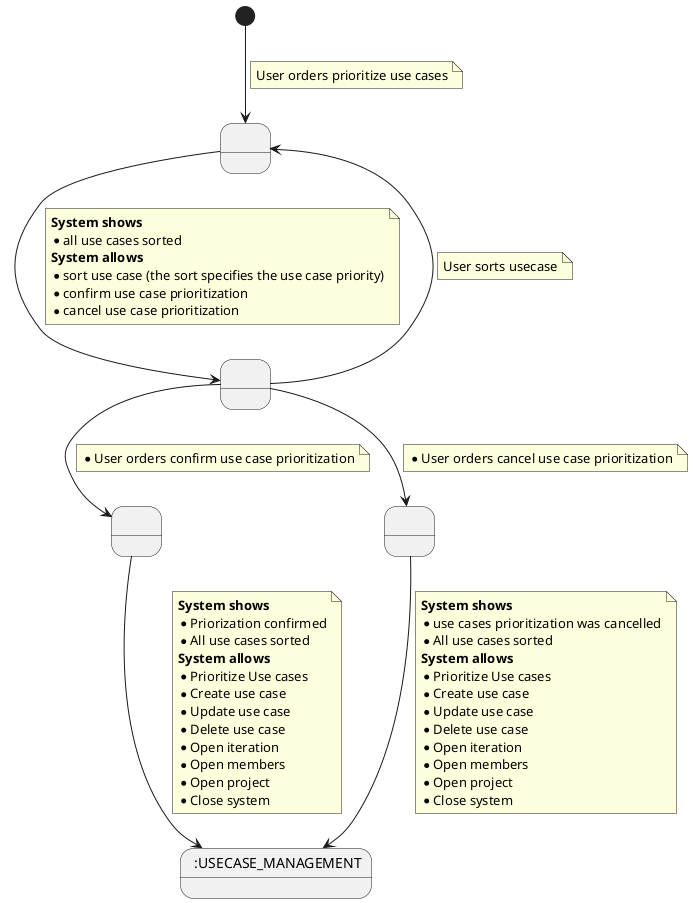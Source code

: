 @startuml

state 1 as " "
state 2 as " "
state 7 as " "
state 8 as " "
state 6 as " :USECASE_MANAGEMENT"

[*] --> 1
note on link
    User orders prioritize use cases
end note
1 --> 2
note on link
<b>System shows</b>
*all use cases sorted
<b>System allows</b>
* sort use case (the sort specifies the use case priority)
* confirm use case prioritization
* cancel use case prioritization
end note
2 --> 8
note on link
* User orders cancel use case prioritization
end note
8 --> 6
note on link
<b>System shows</b>
* use cases prioritization was cancelled
* All use cases sorted
<b>System allows</b>
* Prioritize Use cases
* Create use case
* Update use case
* Delete use case
* Open iteration
* Open members
* Open project
* Close system
end note

2 --> 1
note on link
User sorts usecase
end note
2 --> 7
note on link
* User orders confirm use case prioritization
end note
7 --> 6
note on link
<b>System shows</b>
* Priorization confirmed
* All use cases sorted
<b>System allows</b>
* Prioritize Use cases
* Create use case
* Update use case
* Delete use case
* Open iteration
* Open members
* Open project
* Close system
end note
@enduml
